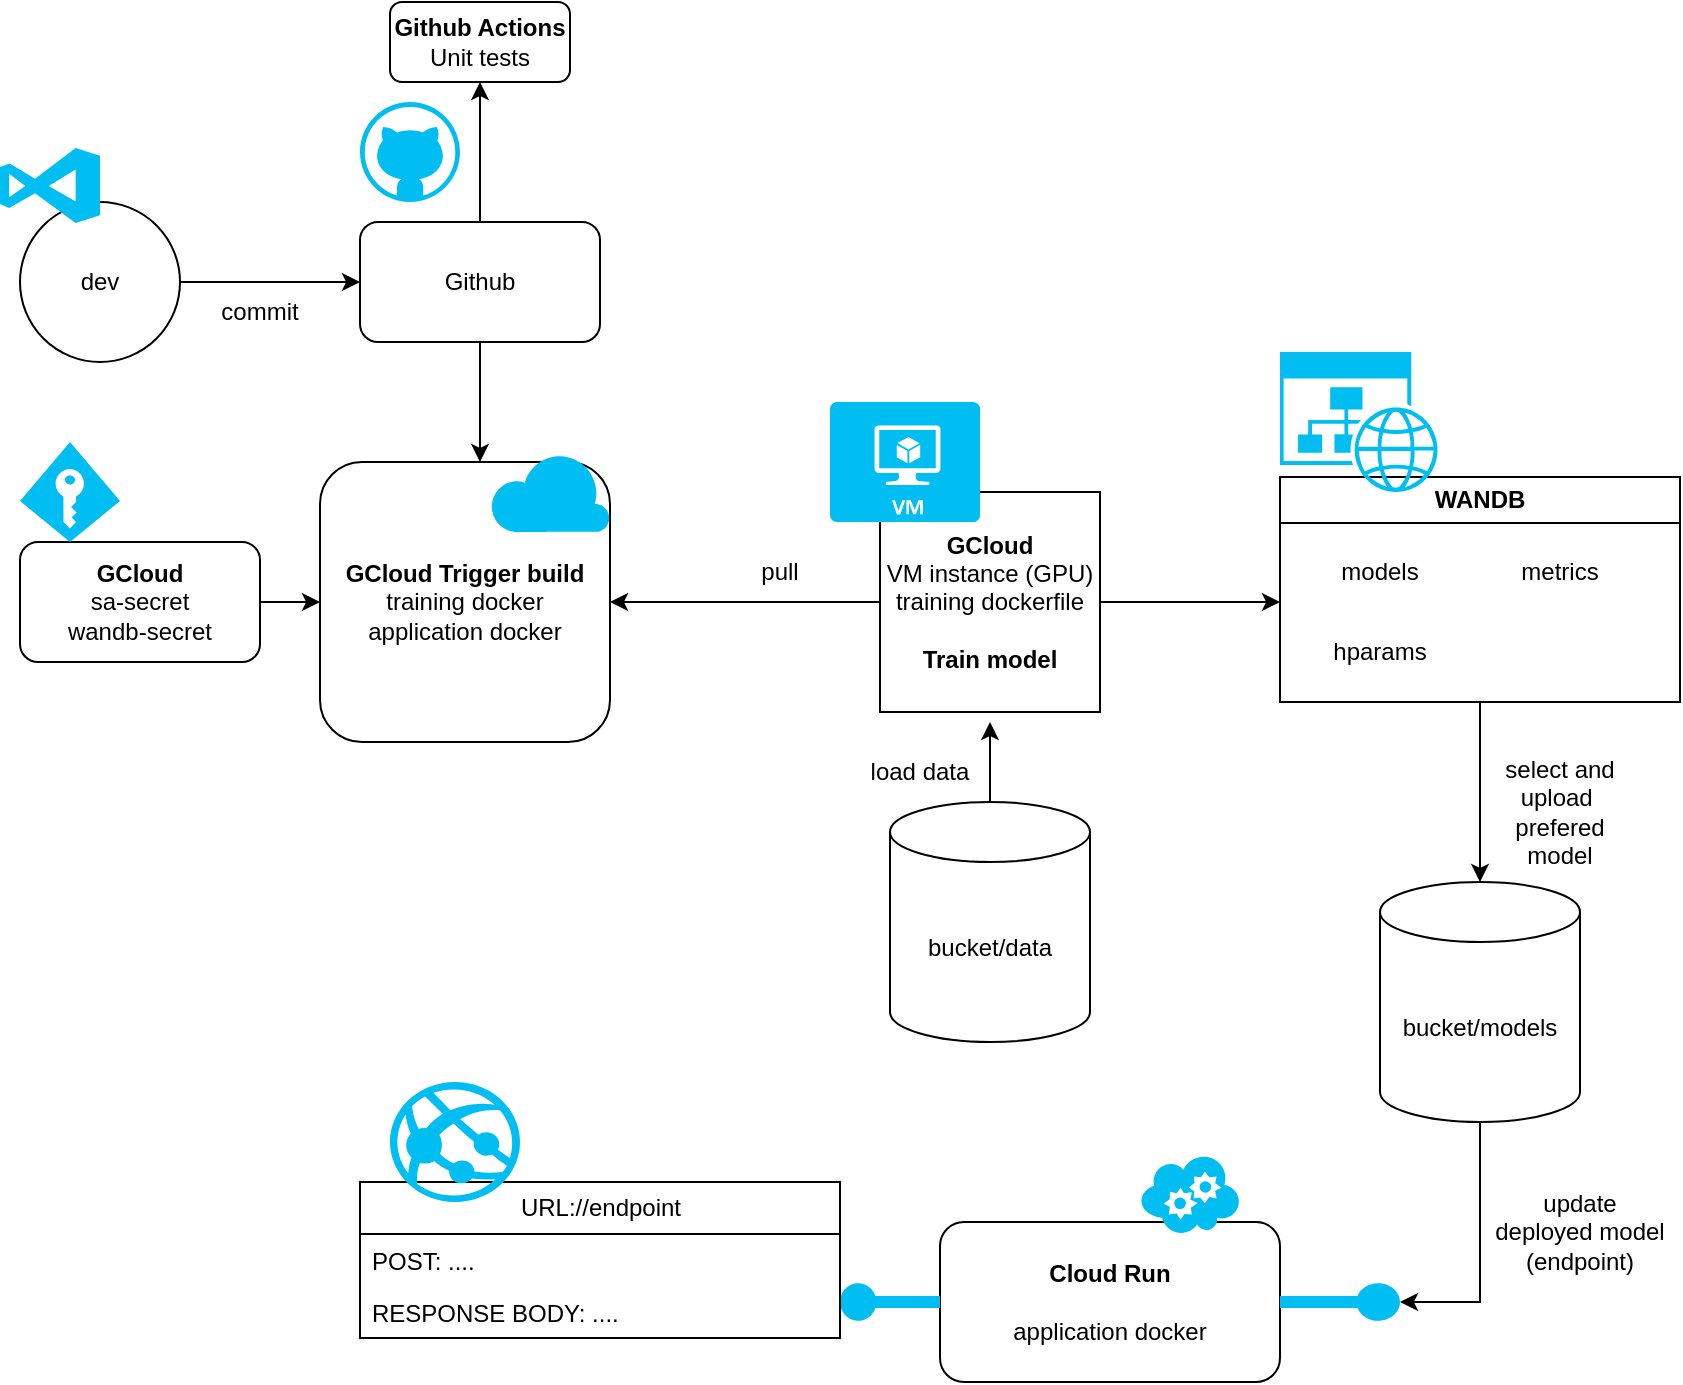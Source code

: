 <mxfile version="22.1.21" type="device">
  <diagram name="Side-1" id="E5Ircd6lHdLdZy-bt6Or">
    <mxGraphModel dx="1869" dy="985" grid="1" gridSize="10" guides="1" tooltips="1" connect="1" arrows="1" fold="1" page="1" pageScale="1" pageWidth="1600" pageHeight="900" math="0" shadow="0">
      <root>
        <mxCell id="0" />
        <mxCell id="1" parent="0" />
        <mxCell id="NKinM3kjj0oLtZH-pIIy-3" style="edgeStyle=orthogonalEdgeStyle;rounded=0;orthogonalLoop=1;jettySize=auto;html=1;exitX=1;exitY=0.5;exitDx=0;exitDy=0;" edge="1" parent="1" source="NKinM3kjj0oLtZH-pIIy-1">
          <mxGeometry relative="1" as="geometry">
            <mxPoint x="190" y="160" as="targetPoint" />
          </mxGeometry>
        </mxCell>
        <mxCell id="NKinM3kjj0oLtZH-pIIy-1" value="dev" style="ellipse;whiteSpace=wrap;html=1;aspect=fixed;" vertex="1" parent="1">
          <mxGeometry x="20" y="120" width="80" height="80" as="geometry" />
        </mxCell>
        <mxCell id="NKinM3kjj0oLtZH-pIIy-5" value="commit" style="text;html=1;strokeColor=none;fillColor=none;align=center;verticalAlign=middle;whiteSpace=wrap;rounded=0;" vertex="1" parent="1">
          <mxGeometry x="110" y="160" width="60" height="30" as="geometry" />
        </mxCell>
        <mxCell id="NKinM3kjj0oLtZH-pIIy-10" style="edgeStyle=orthogonalEdgeStyle;rounded=0;orthogonalLoop=1;jettySize=auto;html=1;exitX=0.5;exitY=0;exitDx=0;exitDy=0;" edge="1" parent="1" source="NKinM3kjj0oLtZH-pIIy-7" target="NKinM3kjj0oLtZH-pIIy-11">
          <mxGeometry relative="1" as="geometry">
            <mxPoint x="250" y="90" as="targetPoint" />
          </mxGeometry>
        </mxCell>
        <mxCell id="NKinM3kjj0oLtZH-pIIy-12" style="edgeStyle=orthogonalEdgeStyle;rounded=0;orthogonalLoop=1;jettySize=auto;html=1;exitX=0.5;exitY=1;exitDx=0;exitDy=0;" edge="1" parent="1" source="NKinM3kjj0oLtZH-pIIy-7">
          <mxGeometry relative="1" as="geometry">
            <mxPoint x="250" y="250" as="targetPoint" />
          </mxGeometry>
        </mxCell>
        <mxCell id="NKinM3kjj0oLtZH-pIIy-7" value="Github" style="rounded=1;whiteSpace=wrap;html=1;" vertex="1" parent="1">
          <mxGeometry x="190" y="130" width="120" height="60" as="geometry" />
        </mxCell>
        <mxCell id="NKinM3kjj0oLtZH-pIIy-11" value="&lt;div&gt;&lt;b&gt;Github Actions&lt;/b&gt;&lt;/div&gt;&lt;div&gt;Unit tests&lt;br&gt;&lt;/div&gt;" style="rounded=1;whiteSpace=wrap;html=1;" vertex="1" parent="1">
          <mxGeometry x="205" y="20" width="90" height="40" as="geometry" />
        </mxCell>
        <mxCell id="NKinM3kjj0oLtZH-pIIy-13" value="&lt;div&gt;&lt;b&gt;GCloud Trigger build&lt;/b&gt;&lt;/div&gt;&lt;div&gt;training docker&lt;/div&gt;&lt;div&gt;application docker&lt;br&gt;&lt;/div&gt;" style="rounded=1;whiteSpace=wrap;html=1;" vertex="1" parent="1">
          <mxGeometry x="170" y="250" width="145" height="140" as="geometry" />
        </mxCell>
        <mxCell id="NKinM3kjj0oLtZH-pIIy-16" style="edgeStyle=orthogonalEdgeStyle;rounded=0;orthogonalLoop=1;jettySize=auto;html=1;exitX=0;exitY=0.5;exitDx=0;exitDy=0;" edge="1" parent="1" source="NKinM3kjj0oLtZH-pIIy-14" target="NKinM3kjj0oLtZH-pIIy-13">
          <mxGeometry relative="1" as="geometry" />
        </mxCell>
        <mxCell id="NKinM3kjj0oLtZH-pIIy-32" style="edgeStyle=orthogonalEdgeStyle;rounded=0;orthogonalLoop=1;jettySize=auto;html=1;exitX=1;exitY=0.5;exitDx=0;exitDy=0;" edge="1" parent="1" source="NKinM3kjj0oLtZH-pIIy-14">
          <mxGeometry relative="1" as="geometry">
            <mxPoint x="650" y="320" as="targetPoint" />
          </mxGeometry>
        </mxCell>
        <mxCell id="NKinM3kjj0oLtZH-pIIy-14" value="&lt;b&gt;GCloud&lt;/b&gt;&lt;br&gt;VM instance (GPU)&lt;br&gt;training dockerfile&lt;br&gt;&lt;br&gt;&lt;b&gt;Train model&lt;/b&gt;" style="whiteSpace=wrap;html=1;aspect=fixed;" vertex="1" parent="1">
          <mxGeometry x="450" y="265" width="110" height="110" as="geometry" />
        </mxCell>
        <mxCell id="NKinM3kjj0oLtZH-pIIy-17" value="&lt;div&gt;pull&lt;/div&gt;" style="text;html=1;strokeColor=none;fillColor=none;align=center;verticalAlign=middle;whiteSpace=wrap;rounded=0;" vertex="1" parent="1">
          <mxGeometry x="370" y="290" width="60" height="30" as="geometry" />
        </mxCell>
        <mxCell id="NKinM3kjj0oLtZH-pIIy-22" style="edgeStyle=orthogonalEdgeStyle;rounded=0;orthogonalLoop=1;jettySize=auto;html=1;exitX=1;exitY=0.5;exitDx=0;exitDy=0;entryX=0;entryY=0.5;entryDx=0;entryDy=0;" edge="1" parent="1" source="NKinM3kjj0oLtZH-pIIy-21" target="NKinM3kjj0oLtZH-pIIy-13">
          <mxGeometry relative="1" as="geometry" />
        </mxCell>
        <mxCell id="NKinM3kjj0oLtZH-pIIy-21" value="&lt;div&gt;&lt;b&gt;GCloud&lt;/b&gt;&lt;/div&gt;&lt;div&gt;sa-secret&lt;/div&gt;&lt;div&gt;wandb-secret&lt;br&gt;&lt;/div&gt;" style="rounded=1;whiteSpace=wrap;html=1;" vertex="1" parent="1">
          <mxGeometry x="20" y="290" width="120" height="60" as="geometry" />
        </mxCell>
        <mxCell id="NKinM3kjj0oLtZH-pIIy-27" style="edgeStyle=orthogonalEdgeStyle;rounded=0;orthogonalLoop=1;jettySize=auto;html=1;exitX=0.5;exitY=0;exitDx=0;exitDy=0;exitPerimeter=0;" edge="1" parent="1" source="NKinM3kjj0oLtZH-pIIy-25">
          <mxGeometry relative="1" as="geometry">
            <mxPoint x="505" y="380" as="targetPoint" />
          </mxGeometry>
        </mxCell>
        <mxCell id="NKinM3kjj0oLtZH-pIIy-25" value="bucket/data" style="shape=cylinder3;whiteSpace=wrap;html=1;boundedLbl=1;backgroundOutline=1;size=15;" vertex="1" parent="1">
          <mxGeometry x="455" y="420" width="100" height="120" as="geometry" />
        </mxCell>
        <mxCell id="NKinM3kjj0oLtZH-pIIy-28" value="bucket/models" style="shape=cylinder3;whiteSpace=wrap;html=1;boundedLbl=1;backgroundOutline=1;size=15;" vertex="1" parent="1">
          <mxGeometry x="700" y="460" width="100" height="120" as="geometry" />
        </mxCell>
        <mxCell id="NKinM3kjj0oLtZH-pIIy-29" value="load data" style="text;html=1;strokeColor=none;fillColor=none;align=center;verticalAlign=middle;whiteSpace=wrap;rounded=0;" vertex="1" parent="1">
          <mxGeometry x="440" y="390" width="60" height="30" as="geometry" />
        </mxCell>
        <mxCell id="NKinM3kjj0oLtZH-pIIy-33" value="WANDB" style="swimlane;whiteSpace=wrap;html=1;" vertex="1" parent="1">
          <mxGeometry x="650" y="257.5" width="200" height="112.5" as="geometry" />
        </mxCell>
        <mxCell id="NKinM3kjj0oLtZH-pIIy-35" value="models" style="text;html=1;strokeColor=none;fillColor=none;align=center;verticalAlign=middle;whiteSpace=wrap;rounded=0;" vertex="1" parent="NKinM3kjj0oLtZH-pIIy-33">
          <mxGeometry x="20" y="32.5" width="60" height="30" as="geometry" />
        </mxCell>
        <mxCell id="NKinM3kjj0oLtZH-pIIy-37" value="hparams" style="text;html=1;strokeColor=none;fillColor=none;align=center;verticalAlign=middle;whiteSpace=wrap;rounded=0;" vertex="1" parent="NKinM3kjj0oLtZH-pIIy-33">
          <mxGeometry x="20" y="72.5" width="60" height="30" as="geometry" />
        </mxCell>
        <mxCell id="NKinM3kjj0oLtZH-pIIy-38" value="metrics" style="text;html=1;strokeColor=none;fillColor=none;align=center;verticalAlign=middle;whiteSpace=wrap;rounded=0;" vertex="1" parent="NKinM3kjj0oLtZH-pIIy-33">
          <mxGeometry x="110" y="32.5" width="60" height="30" as="geometry" />
        </mxCell>
        <mxCell id="NKinM3kjj0oLtZH-pIIy-40" style="edgeStyle=orthogonalEdgeStyle;rounded=0;orthogonalLoop=1;jettySize=auto;html=1;exitX=0.5;exitY=1;exitDx=0;exitDy=0;entryX=0.5;entryY=0;entryDx=0;entryDy=0;entryPerimeter=0;" edge="1" parent="1" source="NKinM3kjj0oLtZH-pIIy-33" target="NKinM3kjj0oLtZH-pIIy-28">
          <mxGeometry relative="1" as="geometry" />
        </mxCell>
        <mxCell id="NKinM3kjj0oLtZH-pIIy-41" value="select and upload&amp;nbsp; prefered model" style="text;html=1;strokeColor=none;fillColor=none;align=center;verticalAlign=middle;whiteSpace=wrap;rounded=0;" vertex="1" parent="1">
          <mxGeometry x="760" y="410" width="60" height="30" as="geometry" />
        </mxCell>
        <mxCell id="NKinM3kjj0oLtZH-pIIy-43" value="&lt;div&gt;&lt;b&gt;Cloud Run &lt;/b&gt;&lt;/div&gt;&lt;br&gt;application docker" style="rounded=1;whiteSpace=wrap;html=1;" vertex="1" parent="1">
          <mxGeometry x="480" y="630" width="170" height="80" as="geometry" />
        </mxCell>
        <mxCell id="NKinM3kjj0oLtZH-pIIy-45" value="update deployed model (endpoint)" style="text;html=1;strokeColor=none;fillColor=none;align=center;verticalAlign=middle;whiteSpace=wrap;rounded=0;" vertex="1" parent="1">
          <mxGeometry x="755" y="620" width="90" height="30" as="geometry" />
        </mxCell>
        <mxCell id="NKinM3kjj0oLtZH-pIIy-47" value="" style="verticalLabelPosition=bottom;html=1;verticalAlign=top;align=center;strokeColor=none;fillColor=#00BEF2;shape=mxgraph.azure.service_endpoint;rotation=-180;" vertex="1" parent="1">
          <mxGeometry x="650" y="660" width="60" height="20" as="geometry" />
        </mxCell>
        <mxCell id="NKinM3kjj0oLtZH-pIIy-49" style="edgeStyle=orthogonalEdgeStyle;rounded=0;orthogonalLoop=1;jettySize=auto;html=1;exitX=0.5;exitY=1;exitDx=0;exitDy=0;exitPerimeter=0;entryX=0;entryY=0.5;entryDx=0;entryDy=0;entryPerimeter=0;" edge="1" parent="1" source="NKinM3kjj0oLtZH-pIIy-28" target="NKinM3kjj0oLtZH-pIIy-47">
          <mxGeometry relative="1" as="geometry" />
        </mxCell>
        <mxCell id="NKinM3kjj0oLtZH-pIIy-50" value="" style="verticalLabelPosition=bottom;html=1;verticalAlign=top;align=center;strokeColor=none;fillColor=#00BEF2;shape=mxgraph.azure.service_endpoint;" vertex="1" parent="1">
          <mxGeometry x="430" y="660" width="50" height="20" as="geometry" />
        </mxCell>
        <mxCell id="NKinM3kjj0oLtZH-pIIy-53" value="URL://endpoint" style="swimlane;fontStyle=0;childLayout=stackLayout;horizontal=1;startSize=26;fillColor=none;horizontalStack=0;resizeParent=1;resizeParentMax=0;resizeLast=0;collapsible=1;marginBottom=0;html=1;" vertex="1" parent="1">
          <mxGeometry x="190" y="610" width="240" height="78" as="geometry" />
        </mxCell>
        <mxCell id="NKinM3kjj0oLtZH-pIIy-54" value="POST: ...." style="text;strokeColor=none;fillColor=none;align=left;verticalAlign=top;spacingLeft=4;spacingRight=4;overflow=hidden;rotatable=0;points=[[0,0.5],[1,0.5]];portConstraint=eastwest;whiteSpace=wrap;html=1;" vertex="1" parent="NKinM3kjj0oLtZH-pIIy-53">
          <mxGeometry y="26" width="240" height="26" as="geometry" />
        </mxCell>
        <mxCell id="NKinM3kjj0oLtZH-pIIy-56" value="&lt;div&gt;RESPONSE BODY: ....&lt;br&gt;&lt;/div&gt;" style="text;strokeColor=none;fillColor=none;align=left;verticalAlign=top;spacingLeft=4;spacingRight=4;overflow=hidden;rotatable=0;points=[[0,0.5],[1,0.5]];portConstraint=eastwest;whiteSpace=wrap;html=1;" vertex="1" parent="NKinM3kjj0oLtZH-pIIy-53">
          <mxGeometry y="52" width="240" height="26" as="geometry" />
        </mxCell>
        <mxCell id="NKinM3kjj0oLtZH-pIIy-60" value="" style="verticalLabelPosition=bottom;html=1;verticalAlign=top;align=center;strokeColor=none;fillColor=#00BEF2;shape=mxgraph.azure.cloud;" vertex="1" parent="1">
          <mxGeometry x="255" y="245" width="60" height="40" as="geometry" />
        </mxCell>
        <mxCell id="NKinM3kjj0oLtZH-pIIy-62" value="" style="verticalLabelPosition=bottom;html=1;verticalAlign=top;align=center;strokeColor=none;fillColor=#00BEF2;shape=mxgraph.azure.visual_studio_online;" vertex="1" parent="1">
          <mxGeometry x="10" y="93" width="50" height="37.5" as="geometry" />
        </mxCell>
        <mxCell id="NKinM3kjj0oLtZH-pIIy-63" value="" style="verticalLabelPosition=bottom;html=1;verticalAlign=top;align=center;strokeColor=none;fillColor=#00BEF2;shape=mxgraph.azure.access_control;" vertex="1" parent="1">
          <mxGeometry x="20" y="240" width="50" height="50" as="geometry" />
        </mxCell>
        <mxCell id="NKinM3kjj0oLtZH-pIIy-64" value="" style="verticalLabelPosition=bottom;html=1;verticalAlign=top;align=center;strokeColor=none;fillColor=#00BEF2;shape=mxgraph.azure.cloud_service;" vertex="1" parent="1">
          <mxGeometry x="580" y="596" width="50" height="40" as="geometry" />
        </mxCell>
        <mxCell id="NKinM3kjj0oLtZH-pIIy-66" value="" style="verticalLabelPosition=bottom;html=1;verticalAlign=top;align=center;strokeColor=none;fillColor=#00BEF2;shape=mxgraph.azure.github_code;pointerEvents=1;" vertex="1" parent="1">
          <mxGeometry x="190" y="70" width="50" height="50" as="geometry" />
        </mxCell>
        <mxCell id="NKinM3kjj0oLtZH-pIIy-68" value="" style="verticalLabelPosition=bottom;html=1;verticalAlign=top;align=center;strokeColor=none;fillColor=#00BEF2;shape=mxgraph.azure.website_generic;pointerEvents=1;" vertex="1" parent="1">
          <mxGeometry x="650" y="195" width="80" height="70" as="geometry" />
        </mxCell>
        <mxCell id="NKinM3kjj0oLtZH-pIIy-69" value="" style="verticalLabelPosition=bottom;html=1;verticalAlign=top;align=center;strokeColor=none;fillColor=#00BEF2;shape=mxgraph.azure.virtual_machine;" vertex="1" parent="1">
          <mxGeometry x="425" y="220" width="75" height="60" as="geometry" />
        </mxCell>
        <mxCell id="NKinM3kjj0oLtZH-pIIy-70" value="" style="verticalLabelPosition=bottom;html=1;verticalAlign=top;align=center;strokeColor=none;fillColor=#00BEF2;shape=mxgraph.azure.azure_website;pointerEvents=1;" vertex="1" parent="1">
          <mxGeometry x="205" y="560" width="65" height="60" as="geometry" />
        </mxCell>
      </root>
    </mxGraphModel>
  </diagram>
</mxfile>
